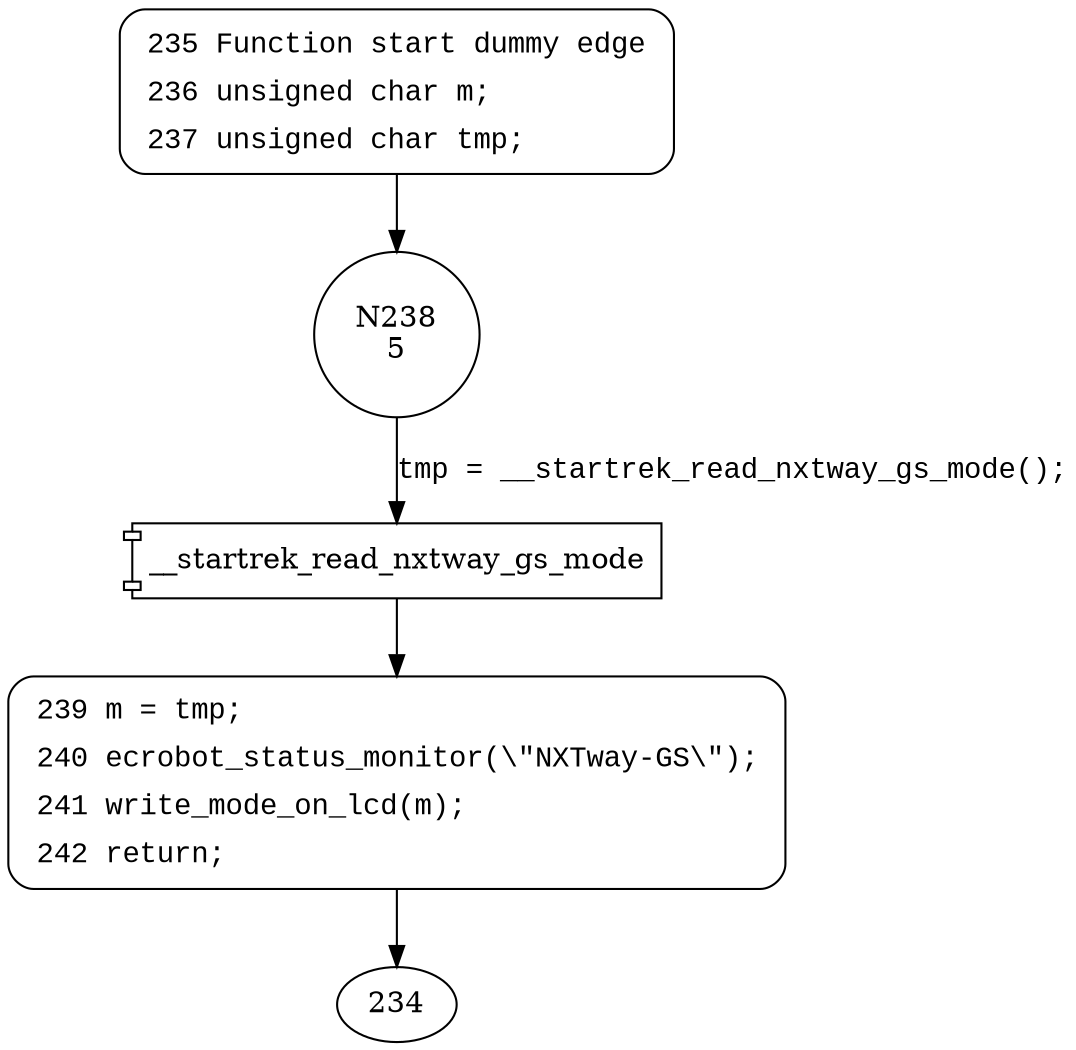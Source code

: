 digraph OSEK_Task_Background {
238 [shape="circle" label="N238\n5"]
239 [shape="circle" label="N239\n4"]
235 [style="filled,bold" penwidth="1" fillcolor="white" fontname="Courier New" shape="Mrecord" label=<<table border="0" cellborder="0" cellpadding="3" bgcolor="white"><tr><td align="right">235</td><td align="left">Function start dummy edge</td></tr><tr><td align="right">236</td><td align="left">unsigned char m;</td></tr><tr><td align="right">237</td><td align="left">unsigned char tmp;</td></tr></table>>]
235 -> 238[label=""]
239 [style="filled,bold" penwidth="1" fillcolor="white" fontname="Courier New" shape="Mrecord" label=<<table border="0" cellborder="0" cellpadding="3" bgcolor="white"><tr><td align="right">239</td><td align="left">m = tmp;</td></tr><tr><td align="right">240</td><td align="left">ecrobot_status_monitor(\&quot;NXTway-GS\&quot;);</td></tr><tr><td align="right">241</td><td align="left">write_mode_on_lcd(m);</td></tr><tr><td align="right">242</td><td align="left">return;</td></tr></table>>]
239 -> 234[label=""]
100063 [shape="component" label="__startrek_read_nxtway_gs_mode"]
238 -> 100063 [label="tmp = __startrek_read_nxtway_gs_mode();" fontname="Courier New"]
100063 -> 239 [label="" fontname="Courier New"]
}